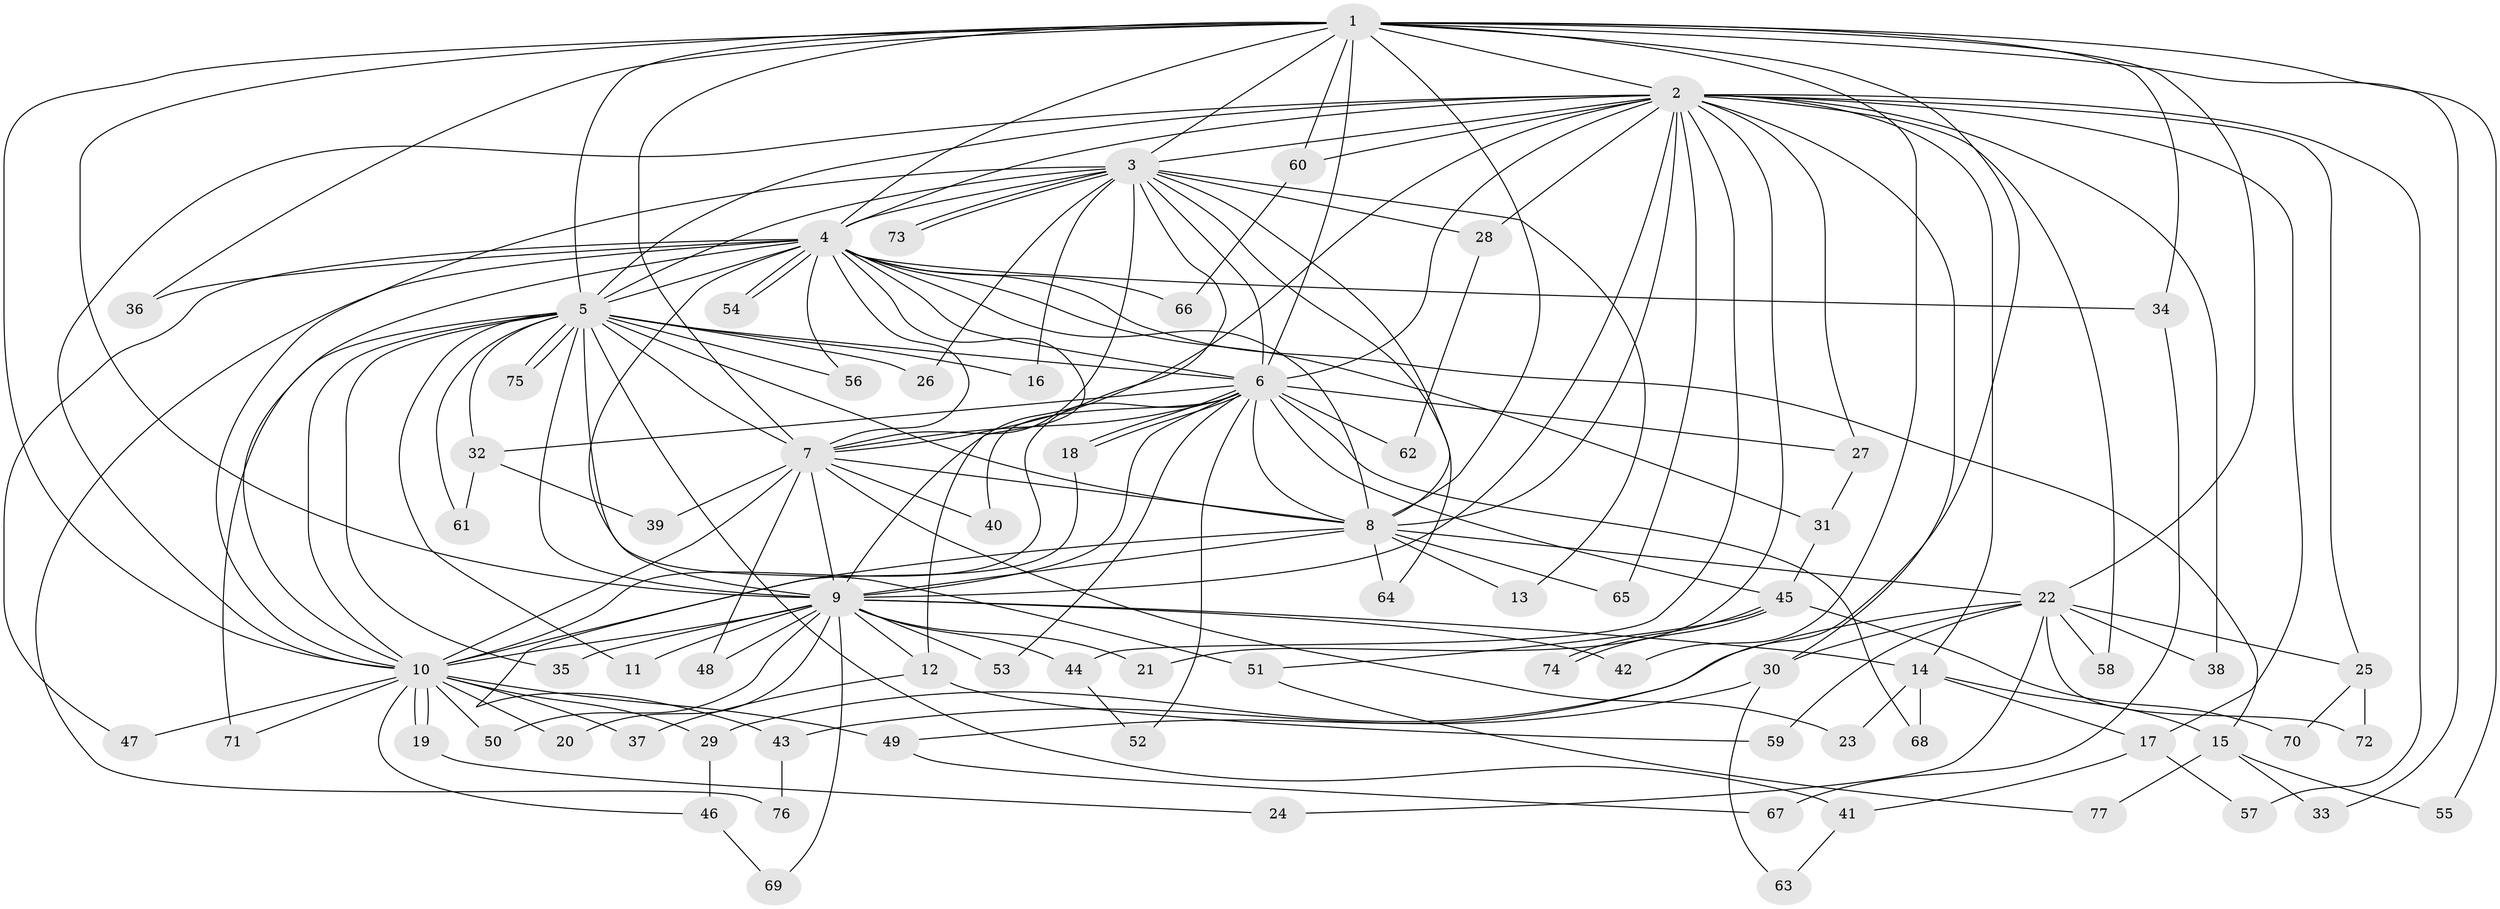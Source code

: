 // coarse degree distribution, {16: 0.03571428571428571, 20: 0.017857142857142856, 12: 0.03571428571428571, 29: 0.017857142857142856, 19: 0.017857142857142856, 17: 0.017857142857142856, 11: 0.017857142857142856, 2: 0.5357142857142857, 3: 0.19642857142857142, 7: 0.017857142857142856, 9: 0.017857142857142856, 4: 0.05357142857142857, 1: 0.017857142857142856}
// Generated by graph-tools (version 1.1) at 2025/51/02/27/25 19:51:47]
// undirected, 77 vertices, 179 edges
graph export_dot {
graph [start="1"]
  node [color=gray90,style=filled];
  1;
  2;
  3;
  4;
  5;
  6;
  7;
  8;
  9;
  10;
  11;
  12;
  13;
  14;
  15;
  16;
  17;
  18;
  19;
  20;
  21;
  22;
  23;
  24;
  25;
  26;
  27;
  28;
  29;
  30;
  31;
  32;
  33;
  34;
  35;
  36;
  37;
  38;
  39;
  40;
  41;
  42;
  43;
  44;
  45;
  46;
  47;
  48;
  49;
  50;
  51;
  52;
  53;
  54;
  55;
  56;
  57;
  58;
  59;
  60;
  61;
  62;
  63;
  64;
  65;
  66;
  67;
  68;
  69;
  70;
  71;
  72;
  73;
  74;
  75;
  76;
  77;
  1 -- 2;
  1 -- 3;
  1 -- 4;
  1 -- 5;
  1 -- 6;
  1 -- 7;
  1 -- 8;
  1 -- 9;
  1 -- 10;
  1 -- 22;
  1 -- 33;
  1 -- 34;
  1 -- 36;
  1 -- 42;
  1 -- 49;
  1 -- 55;
  1 -- 60;
  2 -- 3;
  2 -- 4;
  2 -- 5;
  2 -- 6;
  2 -- 7;
  2 -- 8;
  2 -- 9;
  2 -- 10;
  2 -- 14;
  2 -- 17;
  2 -- 21;
  2 -- 25;
  2 -- 27;
  2 -- 28;
  2 -- 30;
  2 -- 38;
  2 -- 44;
  2 -- 57;
  2 -- 58;
  2 -- 60;
  2 -- 65;
  3 -- 4;
  3 -- 5;
  3 -- 6;
  3 -- 7;
  3 -- 8;
  3 -- 9;
  3 -- 10;
  3 -- 13;
  3 -- 16;
  3 -- 26;
  3 -- 28;
  3 -- 64;
  3 -- 73;
  3 -- 73;
  4 -- 5;
  4 -- 6;
  4 -- 7;
  4 -- 8;
  4 -- 9;
  4 -- 10;
  4 -- 12;
  4 -- 15;
  4 -- 31;
  4 -- 34;
  4 -- 36;
  4 -- 47;
  4 -- 54;
  4 -- 54;
  4 -- 56;
  4 -- 66;
  4 -- 76;
  5 -- 6;
  5 -- 7;
  5 -- 8;
  5 -- 9;
  5 -- 10;
  5 -- 11;
  5 -- 16;
  5 -- 26;
  5 -- 32;
  5 -- 35;
  5 -- 41;
  5 -- 51;
  5 -- 56;
  5 -- 61;
  5 -- 71;
  5 -- 75;
  5 -- 75;
  6 -- 7;
  6 -- 8;
  6 -- 9;
  6 -- 10;
  6 -- 18;
  6 -- 18;
  6 -- 27;
  6 -- 32;
  6 -- 40;
  6 -- 45;
  6 -- 52;
  6 -- 53;
  6 -- 62;
  6 -- 68;
  7 -- 8;
  7 -- 9;
  7 -- 10;
  7 -- 23;
  7 -- 39;
  7 -- 40;
  7 -- 48;
  8 -- 9;
  8 -- 10;
  8 -- 13;
  8 -- 22;
  8 -- 64;
  8 -- 65;
  9 -- 10;
  9 -- 11;
  9 -- 12;
  9 -- 14;
  9 -- 20;
  9 -- 21;
  9 -- 35;
  9 -- 42;
  9 -- 44;
  9 -- 48;
  9 -- 50;
  9 -- 53;
  9 -- 69;
  10 -- 19;
  10 -- 19;
  10 -- 20;
  10 -- 29;
  10 -- 37;
  10 -- 46;
  10 -- 47;
  10 -- 49;
  10 -- 50;
  10 -- 71;
  12 -- 37;
  12 -- 59;
  14 -- 15;
  14 -- 17;
  14 -- 23;
  14 -- 68;
  15 -- 33;
  15 -- 55;
  15 -- 77;
  17 -- 41;
  17 -- 57;
  18 -- 43;
  19 -- 24;
  22 -- 24;
  22 -- 25;
  22 -- 29;
  22 -- 30;
  22 -- 38;
  22 -- 58;
  22 -- 59;
  22 -- 72;
  25 -- 70;
  25 -- 72;
  27 -- 31;
  28 -- 62;
  29 -- 46;
  30 -- 43;
  30 -- 63;
  31 -- 45;
  32 -- 39;
  32 -- 61;
  34 -- 67;
  41 -- 63;
  43 -- 76;
  44 -- 52;
  45 -- 51;
  45 -- 70;
  45 -- 74;
  45 -- 74;
  46 -- 69;
  49 -- 67;
  51 -- 77;
  60 -- 66;
}
